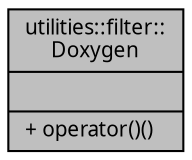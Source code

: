 digraph "utilities::filter::Doxygen"
{
 // INTERACTIVE_SVG=YES
  edge [fontname="Verdana",fontsize="10",labelfontname="Verdana",labelfontsize="10"];
  node [fontname="Verdana",fontsize="10",shape=record];
  Node1 [label="{utilities::filter::\lDoxygen\n||+ operator()()\l}",height=0.2,width=0.4,color="black", fillcolor="grey75", style="filled", fontcolor="black"];
}
